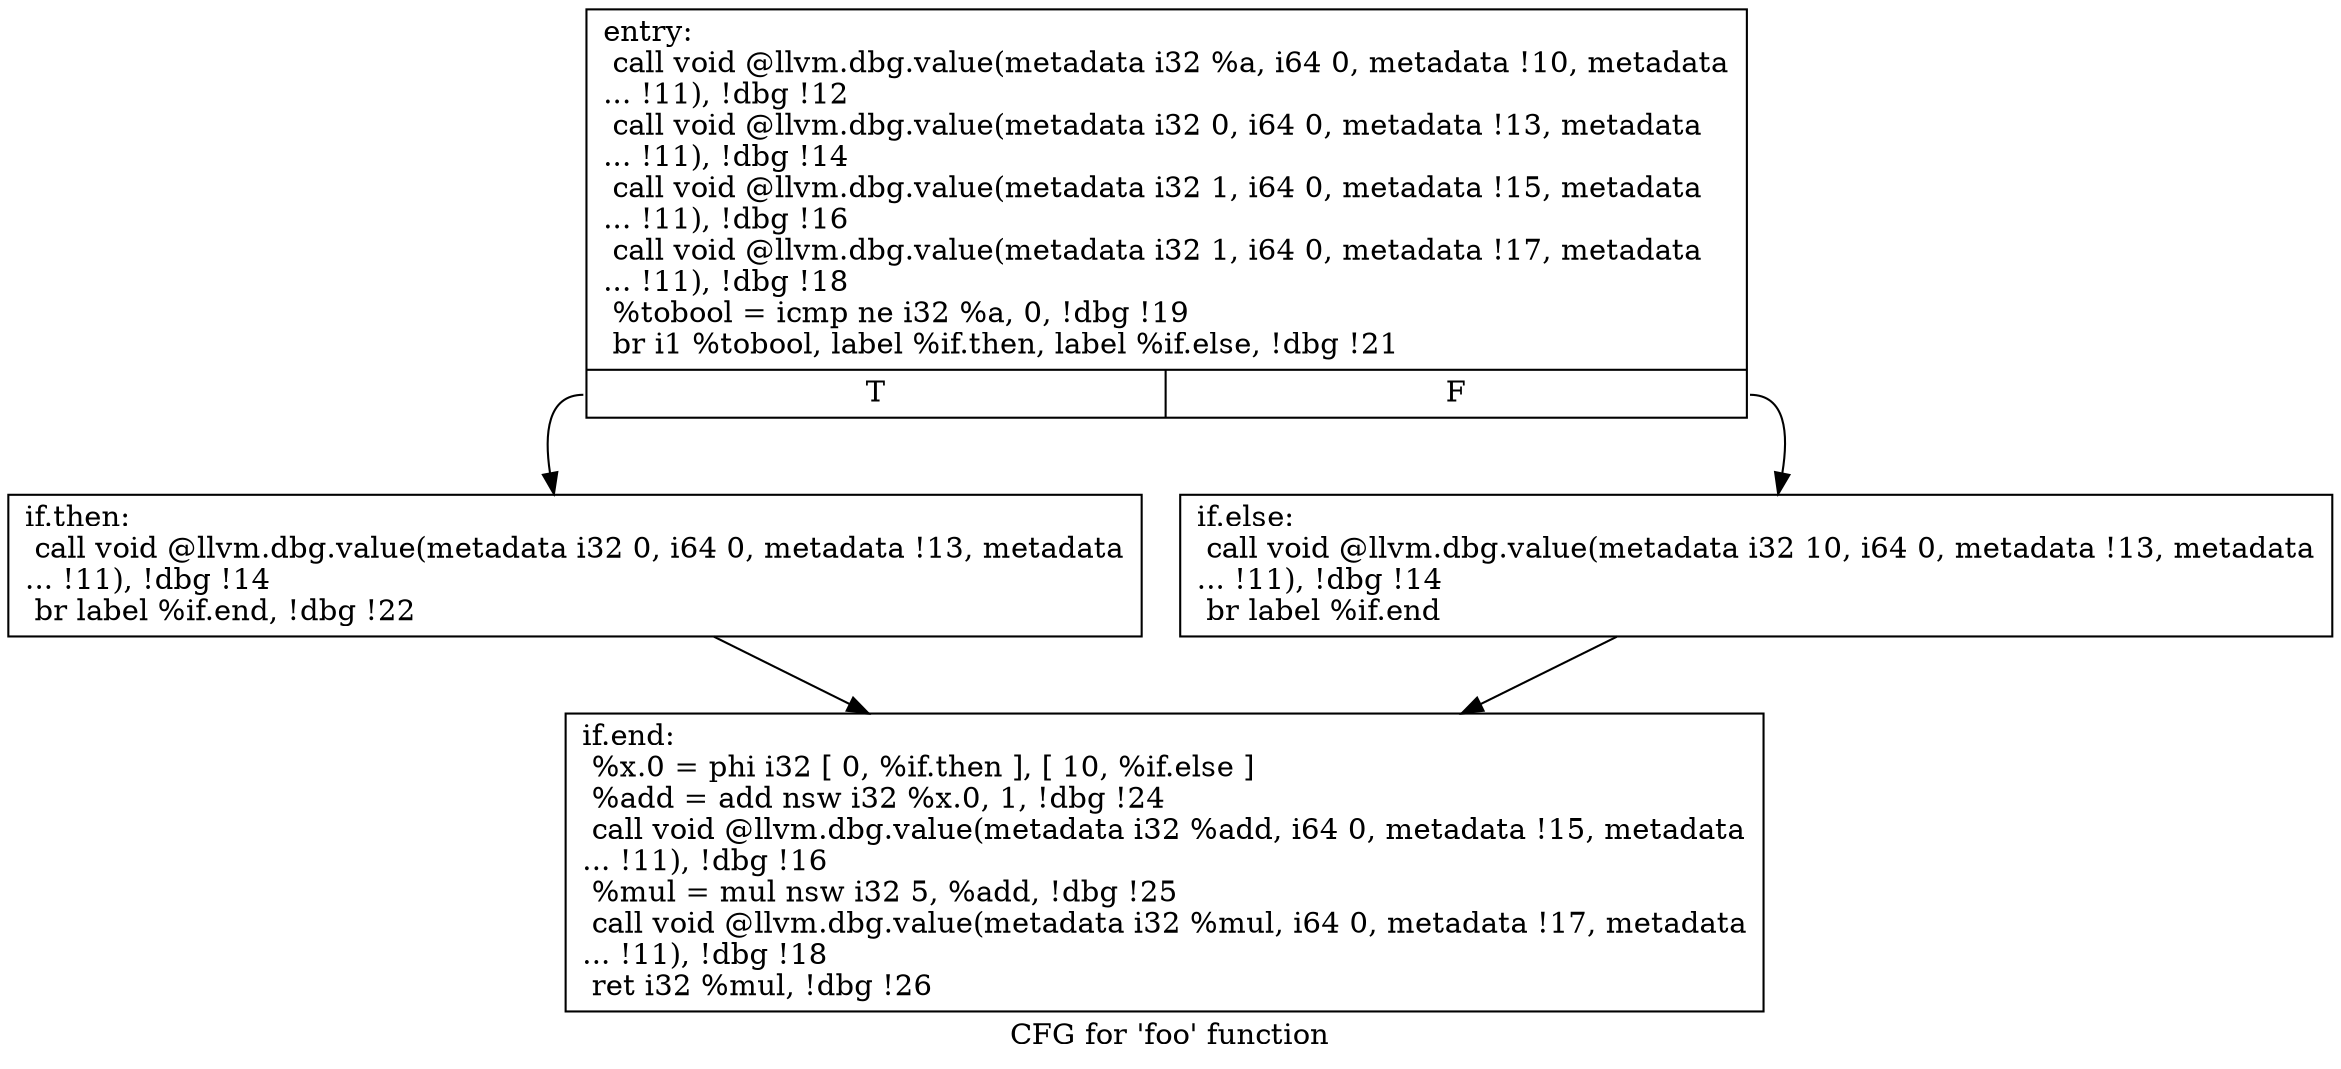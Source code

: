 digraph "CFG for 'foo' function" {
	label="CFG for 'foo' function";

	Node0x6a44810 [shape=record,label="{entry:\l  call void @llvm.dbg.value(metadata i32 %a, i64 0, metadata !10, metadata\l... !11), !dbg !12\l  call void @llvm.dbg.value(metadata i32 0, i64 0, metadata !13, metadata\l... !11), !dbg !14\l  call void @llvm.dbg.value(metadata i32 1, i64 0, metadata !15, metadata\l... !11), !dbg !16\l  call void @llvm.dbg.value(metadata i32 1, i64 0, metadata !17, metadata\l... !11), !dbg !18\l  %tobool = icmp ne i32 %a, 0, !dbg !19\l  br i1 %tobool, label %if.then, label %if.else, !dbg !21\l|{<s0>T|<s1>F}}"];
	Node0x6a44810:s0 -> Node0x6a49ae0;
	Node0x6a44810:s1 -> Node0x6a49b90;
	Node0x6a49ae0 [shape=record,label="{if.then:                                          \l  call void @llvm.dbg.value(metadata i32 0, i64 0, metadata !13, metadata\l... !11), !dbg !14\l  br label %if.end, !dbg !22\l}"];
	Node0x6a49ae0 -> Node0x6a5c6d0;
	Node0x6a49b90 [shape=record,label="{if.else:                                          \l  call void @llvm.dbg.value(metadata i32 10, i64 0, metadata !13, metadata\l... !11), !dbg !14\l  br label %if.end\l}"];
	Node0x6a49b90 -> Node0x6a5c6d0;
	Node0x6a5c6d0 [shape=record,label="{if.end:                                           \l  %x.0 = phi i32 [ 0, %if.then ], [ 10, %if.else ]\l  %add = add nsw i32 %x.0, 1, !dbg !24\l  call void @llvm.dbg.value(metadata i32 %add, i64 0, metadata !15, metadata\l... !11), !dbg !16\l  %mul = mul nsw i32 5, %add, !dbg !25\l  call void @llvm.dbg.value(metadata i32 %mul, i64 0, metadata !17, metadata\l... !11), !dbg !18\l  ret i32 %mul, !dbg !26\l}"];
}
